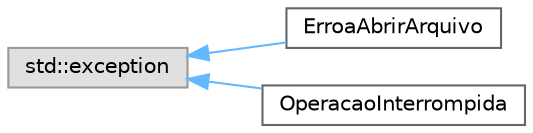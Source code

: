 digraph "Graphical Class Hierarchy"
{
 // LATEX_PDF_SIZE
  bgcolor="transparent";
  edge [fontname=Helvetica,fontsize=10,labelfontname=Helvetica,labelfontsize=10];
  node [fontname=Helvetica,fontsize=10,shape=box,height=0.2,width=0.4];
  rankdir="LR";
  Node0 [label="std::exception",height=0.2,width=0.4,color="grey60", fillcolor="#E0E0E0", style="filled",tooltip=" "];
  Node0 -> Node1 [dir="back",color="steelblue1",style="solid"];
  Node1 [label="ErroaAbrirArquivo",height=0.2,width=0.4,color="grey40", fillcolor="white", style="filled",URL="$class_erroa_abrir_arquivo.html",tooltip="Classe para tratar erro ao tentar abrir arquivo."];
  Node0 -> Node2 [dir="back",color="steelblue1",style="solid"];
  Node2 [label="OperacaoInterrompida",height=0.2,width=0.4,color="grey40", fillcolor="white", style="filled",URL="$class_operacao_interrompida.html",tooltip="Classe para tratar erro de operação."];
}
